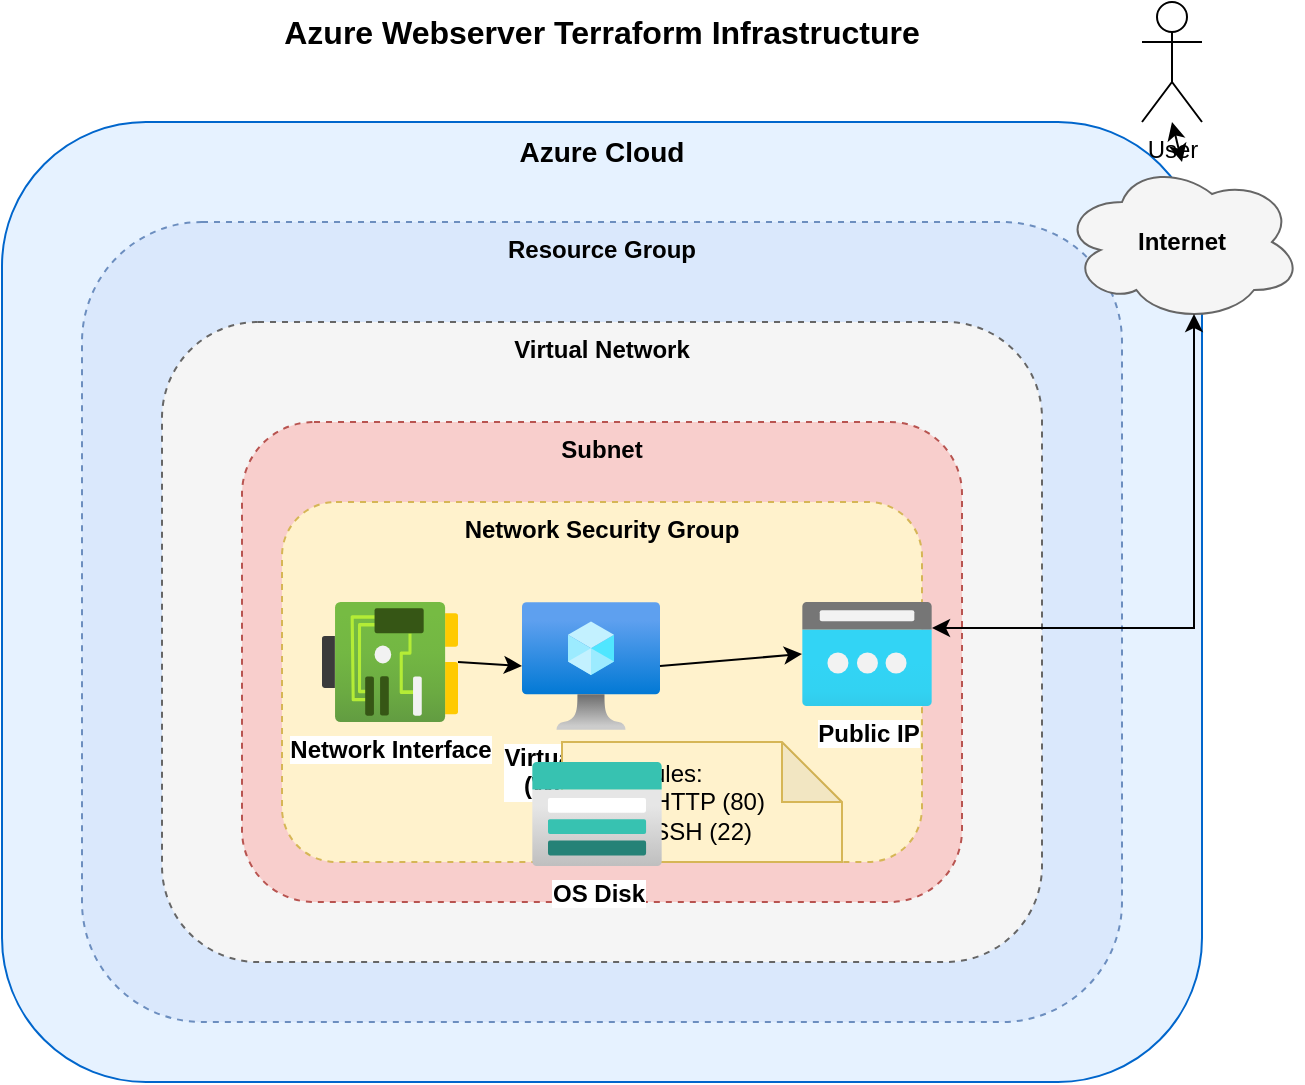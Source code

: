<mxfile version="21.7.5" type="device">
  <diagram id="azure-webserver-infra" name="Azure Webserver Infrastructure">
    <mxGraphModel dx="1422" dy="762" grid="1" gridSize="10" guides="1" tooltips="1" connect="1" arrows="1" fold="1" page="1" pageScale="1" pageWidth="850" pageHeight="1100" math="0" shadow="0">
      <root>
        <mxCell id="0" />
        <mxCell id="1" parent="0" />
        <!-- Azure Cloud -->
        <mxCell id="2" value="Azure Cloud" style="rounded=1;whiteSpace=wrap;html=1;fillColor=#e6f2ff;strokeColor=#0066CC;dashed=0;verticalAlign=top;fontStyle=1;fontSize=14;" vertex="1" parent="1">
          <mxGeometry x="120" y="80" width="600" height="480" as="geometry" />
        </mxCell>
        <!-- Resource Group -->
        <mxCell id="3" value="Resource Group" style="rounded=1;whiteSpace=wrap;html=1;fillColor=#dae8fc;strokeColor=#6c8ebf;dashed=1;verticalAlign=top;fontStyle=1" vertex="1" parent="1">
          <mxGeometry x="160" y="130" width="520" height="400" as="geometry" />
        </mxCell>
        <!-- Virtual Network -->
        <mxCell id="4" value="Virtual Network" style="rounded=1;whiteSpace=wrap;html=1;fillColor=#f5f5f5;strokeColor=#666666;dashed=1;verticalAlign=top;fontStyle=1" vertex="1" parent="1">
          <mxGeometry x="200" y="180" width="440" height="320" as="geometry" />
        </mxCell>
        <!-- Subnet -->
        <mxCell id="5" value="Subnet" style="rounded=1;whiteSpace=wrap;html=1;fillColor=#f8cecc;strokeColor=#b85450;dashed=1;verticalAlign=top;fontStyle=1" vertex="1" parent="1">
          <mxGeometry x="240" y="230" width="360" height="240" as="geometry" />
        </mxCell>
        <!-- Network Security Group -->
        <mxCell id="6" value="Network Security Group" style="rounded=1;whiteSpace=wrap;html=1;fillColor=#fff2cc;strokeColor=#d6b656;dashed=1;verticalAlign=top;fontStyle=1" vertex="1" parent="1">
          <mxGeometry x="260" y="270" width="320" height="180" as="geometry" />
        </mxCell>
        <!-- VM -->
        <mxCell id="7" value="Virtual Machine&#xa;(Webserver)" style="aspect=fixed;html=1;points=[];align=center;image;fontSize=12;image=img/lib/azure2/compute/Virtual_Machine.svg;fontStyle=1" vertex="1" parent="1">
          <mxGeometry x="380" y="320" width="69" height="64" as="geometry" />
        </mxCell>
        <!-- Public IP -->
        <mxCell id="8" value="Public IP" style="aspect=fixed;html=1;points=[];align=center;image;fontSize=12;image=img/lib/azure2/networking/Public_IP_Addresses.svg;fontStyle=1" vertex="1" parent="1">
          <mxGeometry x="520" y="320" width="65" height="52" as="geometry" />
        </mxCell>
        <!-- Network Interface -->
        <mxCell id="9" value="Network Interface" style="aspect=fixed;html=1;points=[];align=center;image;fontSize=12;image=img/lib/azure2/networking/Network_Interfaces.svg;fontStyle=1" vertex="1" parent="1">
          <mxGeometry x="280" y="320" width="68" height="60" as="geometry" />
        </mxCell>
        <!-- Connections -->
        <mxCell id="10" value="" style="endArrow=classic;html=1;rounded=0;exitX=1;exitY=0.5;exitDx=0;exitDy=0;entryX=0;entryY=0.5;entryDx=0;entryDy=0;" edge="1" parent="1" source="9" target="7">
          <mxGeometry width="50" height="50" relative="1" as="geometry">
            <mxPoint x="400" y="410" as="sourcePoint" />
            <mxPoint x="450" y="360" as="targetPoint" />
          </mxGeometry>
        </mxCell>
        <mxCell id="11" value="" style="endArrow=classic;html=1;rounded=0;exitX=1;exitY=0.5;exitDx=0;exitDy=0;entryX=0;entryY=0.5;entryDx=0;entryDy=0;" edge="1" parent="1" source="7" target="8">
          <mxGeometry width="50" height="50" relative="1" as="geometry">
            <mxPoint x="400" y="410" as="sourcePoint" />
            <mxPoint x="450" y="360" as="targetPoint" />
          </mxGeometry>
        </mxCell>
        <!-- Internet -->
        <mxCell id="12" value="Internet" style="ellipse;shape=cloud;whiteSpace=wrap;html=1;fillColor=#f5f5f5;strokeColor=#666666;fontStyle=1" vertex="1" parent="1">
          <mxGeometry x="650" y="100" width="120" height="80" as="geometry" />
        </mxCell>
        <!-- Internet Connection -->
        <mxCell id="13" value="" style="endArrow=classic;startArrow=classic;html=1;rounded=0;entryX=0.55;entryY=0.95;entryDx=0;entryDy=0;entryPerimeter=0;exitX=1;exitY=0.25;exitDx=0;exitDy=0;" edge="1" parent="1" source="8" target="12">
          <mxGeometry width="50" height="50" relative="1" as="geometry">
            <mxPoint x="400" y="410" as="sourcePoint" />
            <mxPoint x="450" y="360" as="targetPoint" />
            <Array as="points">
              <mxPoint x="716" y="333" />
            </Array>
          </mxGeometry>
        </mxCell>
        <!-- NSG Rules -->
        <mxCell id="14" value="NSG Rules:&#xa;- Allow HTTP (80)&#xa;- Allow SSH (22)" style="shape=note;whiteSpace=wrap;html=1;backgroundOutline=1;darkOpacity=0.05;fillColor=#fff2cc;strokeColor=#d6b656;align=left;spacingLeft=5;" vertex="1" parent="1">
          <mxGeometry x="400" y="390" width="140" height="60" as="geometry" />
        </mxCell>
        <!-- User -->
        <mxCell id="15" value="User" style="shape=umlActor;verticalLabelPosition=bottom;verticalAlign=top;html=1;outlineConnect=0;" vertex="1" parent="1">
          <mxGeometry x="690" y="20" width="30" height="60" as="geometry" />
        </mxCell>
        <!-- User Connection -->
        <mxCell id="16" value="" style="endArrow=classic;startArrow=classic;html=1;rounded=0;entryX=0.5;entryY=0;entryDx=0;entryDy=0;entryPerimeter=0;exitX=0.5;exitY=1;exitDx=0;exitDy=0;exitPerimeter=0;" edge="1" parent="1" source="15" target="12">
          <mxGeometry width="50" height="50" relative="1" as="geometry">
            <mxPoint x="400" y="410" as="sourcePoint" />
            <mxPoint x="450" y="360" as="targetPoint" />
          </mxGeometry>
        </mxCell>
        <!-- Title -->
        <mxCell id="17" value="Azure Webserver Terraform Infrastructure" style="text;html=1;strokeColor=none;fillColor=none;align=center;verticalAlign=middle;whiteSpace=wrap;rounded=0;fontSize=16;fontStyle=1" vertex="1" parent="1">
          <mxGeometry x="120" y="20" width="600" height="30" as="geometry" />
        </mxCell>
        <!-- Storage Account -->
        <mxCell id="18" value="OS Disk" style="aspect=fixed;html=1;points=[];align=center;image;fontSize=12;image=img/lib/azure2/storage/Storage_Accounts.svg;fontStyle=1" vertex="1" parent="1">
          <mxGeometry x="385" y="400" width="65" height="52" as="geometry" />
        </mxCell>
      </root>
    </mxGraphModel>
  </diagram>
</mxfile>
